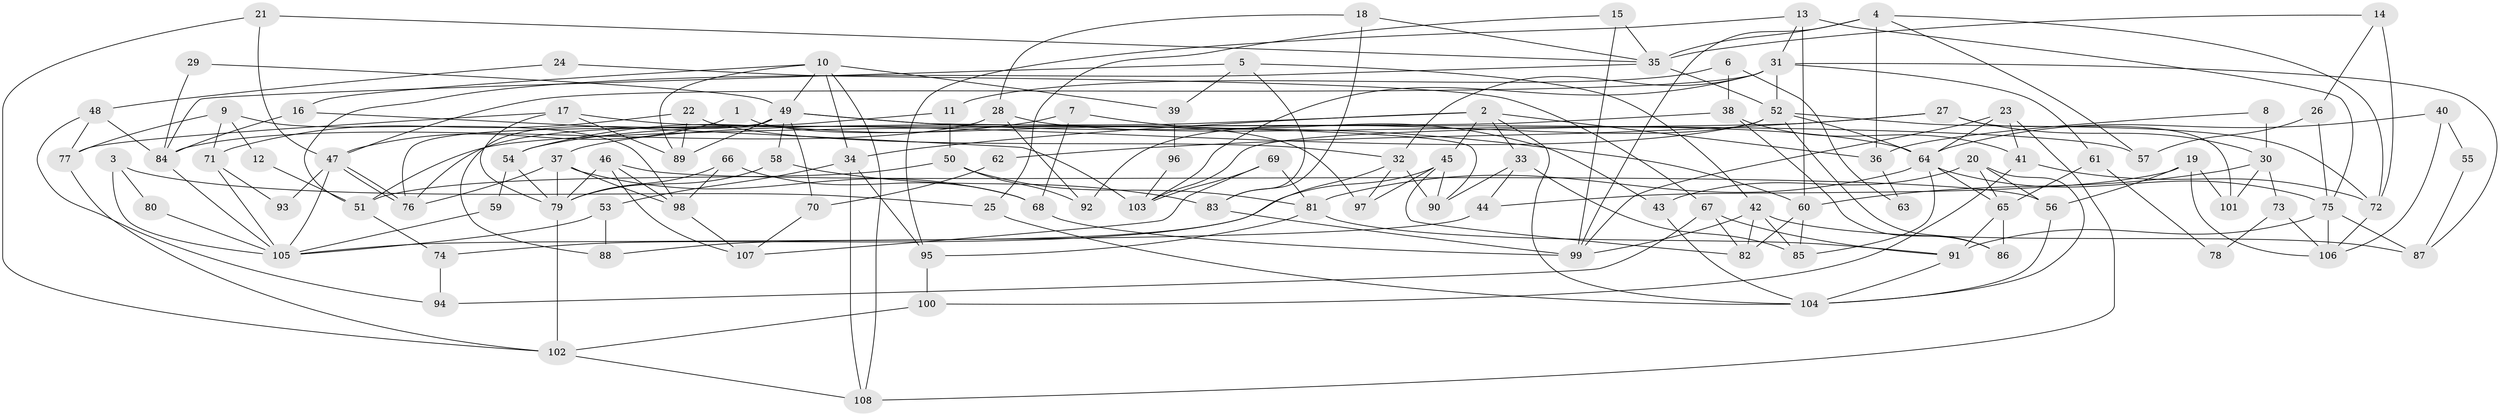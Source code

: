 // Generated by graph-tools (version 1.1) at 2025/02/03/09/25 03:02:08]
// undirected, 108 vertices, 216 edges
graph export_dot {
graph [start="1"]
  node [color=gray90,style=filled];
  1;
  2;
  3;
  4;
  5;
  6;
  7;
  8;
  9;
  10;
  11;
  12;
  13;
  14;
  15;
  16;
  17;
  18;
  19;
  20;
  21;
  22;
  23;
  24;
  25;
  26;
  27;
  28;
  29;
  30;
  31;
  32;
  33;
  34;
  35;
  36;
  37;
  38;
  39;
  40;
  41;
  42;
  43;
  44;
  45;
  46;
  47;
  48;
  49;
  50;
  51;
  52;
  53;
  54;
  55;
  56;
  57;
  58;
  59;
  60;
  61;
  62;
  63;
  64;
  65;
  66;
  67;
  68;
  69;
  70;
  71;
  72;
  73;
  74;
  75;
  76;
  77;
  78;
  79;
  80;
  81;
  82;
  83;
  84;
  85;
  86;
  87;
  88;
  89;
  90;
  91;
  92;
  93;
  94;
  95;
  96;
  97;
  98;
  99;
  100;
  101;
  102;
  103;
  104;
  105;
  106;
  107;
  108;
  1 -- 47;
  1 -- 97;
  2 -- 37;
  2 -- 34;
  2 -- 33;
  2 -- 36;
  2 -- 45;
  2 -- 104;
  3 -- 105;
  3 -- 25;
  3 -- 80;
  4 -- 99;
  4 -- 35;
  4 -- 36;
  4 -- 57;
  4 -- 72;
  5 -- 83;
  5 -- 84;
  5 -- 39;
  5 -- 42;
  6 -- 38;
  6 -- 11;
  6 -- 63;
  7 -- 68;
  7 -- 43;
  7 -- 54;
  8 -- 30;
  8 -- 36;
  9 -- 98;
  9 -- 71;
  9 -- 12;
  9 -- 77;
  10 -- 34;
  10 -- 49;
  10 -- 16;
  10 -- 39;
  10 -- 89;
  10 -- 108;
  11 -- 50;
  11 -- 76;
  12 -- 51;
  13 -- 95;
  13 -- 31;
  13 -- 60;
  13 -- 75;
  14 -- 72;
  14 -- 26;
  14 -- 35;
  15 -- 99;
  15 -- 35;
  15 -- 25;
  16 -- 84;
  16 -- 103;
  17 -- 79;
  17 -- 89;
  17 -- 57;
  17 -- 77;
  18 -- 28;
  18 -- 35;
  18 -- 83;
  19 -- 106;
  19 -- 44;
  19 -- 56;
  19 -- 101;
  20 -- 104;
  20 -- 56;
  20 -- 43;
  20 -- 65;
  21 -- 102;
  21 -- 47;
  21 -- 35;
  22 -- 32;
  22 -- 89;
  22 -- 71;
  23 -- 64;
  23 -- 108;
  23 -- 41;
  23 -- 99;
  24 -- 67;
  24 -- 48;
  25 -- 104;
  26 -- 75;
  26 -- 57;
  27 -- 103;
  27 -- 30;
  27 -- 62;
  27 -- 101;
  28 -- 64;
  28 -- 92;
  28 -- 84;
  29 -- 84;
  29 -- 49;
  30 -- 101;
  30 -- 60;
  30 -- 73;
  31 -- 52;
  31 -- 87;
  31 -- 32;
  31 -- 47;
  31 -- 61;
  31 -- 103;
  32 -- 90;
  32 -- 88;
  32 -- 97;
  33 -- 85;
  33 -- 44;
  33 -- 90;
  34 -- 108;
  34 -- 53;
  34 -- 95;
  35 -- 51;
  35 -- 52;
  36 -- 63;
  37 -- 68;
  37 -- 79;
  37 -- 76;
  37 -- 98;
  38 -- 41;
  38 -- 86;
  38 -- 51;
  39 -- 96;
  40 -- 64;
  40 -- 106;
  40 -- 55;
  41 -- 100;
  41 -- 72;
  42 -- 85;
  42 -- 82;
  42 -- 87;
  42 -- 99;
  43 -- 104;
  44 -- 105;
  45 -- 82;
  45 -- 74;
  45 -- 90;
  45 -- 97;
  46 -- 56;
  46 -- 79;
  46 -- 98;
  46 -- 107;
  47 -- 76;
  47 -- 76;
  47 -- 93;
  47 -- 105;
  48 -- 77;
  48 -- 94;
  48 -- 84;
  49 -- 90;
  49 -- 76;
  49 -- 58;
  49 -- 60;
  49 -- 70;
  49 -- 88;
  49 -- 89;
  50 -- 51;
  50 -- 81;
  50 -- 92;
  51 -- 74;
  52 -- 72;
  52 -- 54;
  52 -- 64;
  52 -- 86;
  52 -- 92;
  53 -- 105;
  53 -- 88;
  54 -- 59;
  54 -- 79;
  55 -- 87;
  56 -- 104;
  58 -- 83;
  58 -- 79;
  59 -- 105;
  60 -- 82;
  60 -- 85;
  61 -- 65;
  61 -- 78;
  62 -- 70;
  64 -- 81;
  64 -- 65;
  64 -- 75;
  64 -- 85;
  65 -- 86;
  65 -- 91;
  66 -- 98;
  66 -- 79;
  66 -- 68;
  67 -- 82;
  67 -- 91;
  67 -- 94;
  68 -- 99;
  69 -- 107;
  69 -- 103;
  69 -- 81;
  70 -- 107;
  71 -- 105;
  71 -- 93;
  72 -- 106;
  73 -- 106;
  73 -- 78;
  74 -- 94;
  75 -- 87;
  75 -- 91;
  75 -- 106;
  77 -- 102;
  79 -- 102;
  80 -- 105;
  81 -- 91;
  81 -- 95;
  83 -- 99;
  84 -- 105;
  91 -- 104;
  95 -- 100;
  96 -- 103;
  98 -- 107;
  100 -- 102;
  102 -- 108;
}
